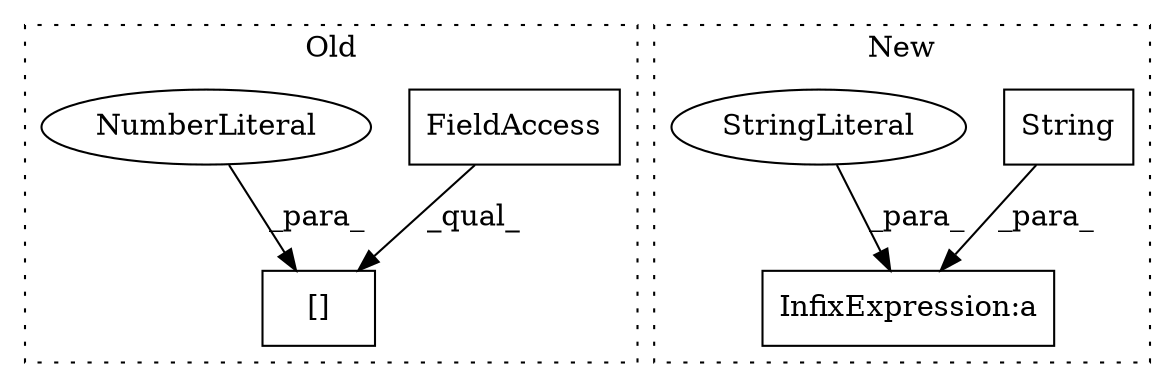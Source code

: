 digraph G {
subgraph cluster0 {
1 [label="[]" a="2" s="375,388" l="12,1" shape="box"];
5 [label="FieldAccess" a="22" s="375" l="11" shape="box"];
6 [label="NumberLiteral" a="34" s="387" l="1" shape="ellipse"];
label = "Old";
style="dotted";
}
subgraph cluster1 {
2 [label="String" a="32" s="455,473" l="7,1" shape="box"];
3 [label="InfixExpression:a" a="27" s="452" l="3" shape="box"];
4 [label="StringLiteral" a="45" s="437" l="15" shape="ellipse"];
label = "New";
style="dotted";
}
2 -> 3 [label="_para_"];
4 -> 3 [label="_para_"];
5 -> 1 [label="_qual_"];
6 -> 1 [label="_para_"];
}